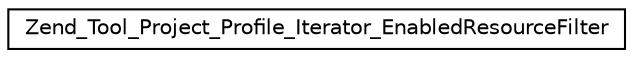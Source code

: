 digraph G
{
  edge [fontname="Helvetica",fontsize="10",labelfontname="Helvetica",labelfontsize="10"];
  node [fontname="Helvetica",fontsize="10",shape=record];
  rankdir="LR";
  Node1 [label="Zend_Tool_Project_Profile_Iterator_EnabledResourceFilter",height=0.2,width=0.4,color="black", fillcolor="white", style="filled",URL="$class_zend___tool___project___profile___iterator___enabled_resource_filter.html"];
}
